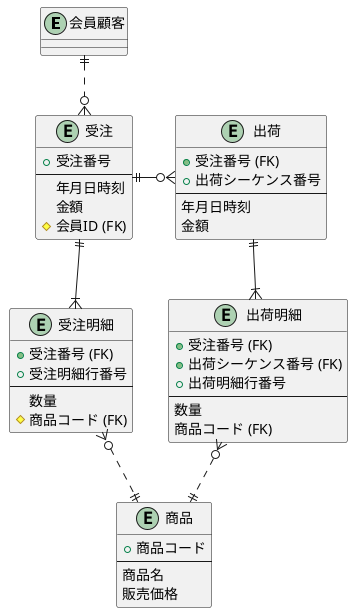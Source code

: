 @startuml

entity 会員顧客 {
}

entity 受注 {
  + 受注番号
  ---
  年月日時刻
  金額
  # 会員ID (FK)
}

entity 受注明細 {
  + 受注番号 (FK)
  + 受注明細行番号
  ---
  数量
  # 商品コード (FK)
}

entity 出荷 {
  + 受注番号 (FK)
  + 出荷シーケンス番号
  ---
  年月日時刻
  金額
}

entity 出荷明細 {
  + 受注番号 (FK)
  + 出荷シーケンス番号 (FK)
  + 出荷明細行番号
  ---
  数量
  商品コード (FK)
}

entity 商品 {
  + 商品コード
  ---
  商品名
  販売価格
}

会員顧客 ||..o{ 受注
受注 ||--|{ 受注明細
受注 ||-r-o{ 出荷
出荷 ||--|{ 出荷明細
受注明細 }o..|| 商品
出荷明細 }o..|| 商品

@enduml

